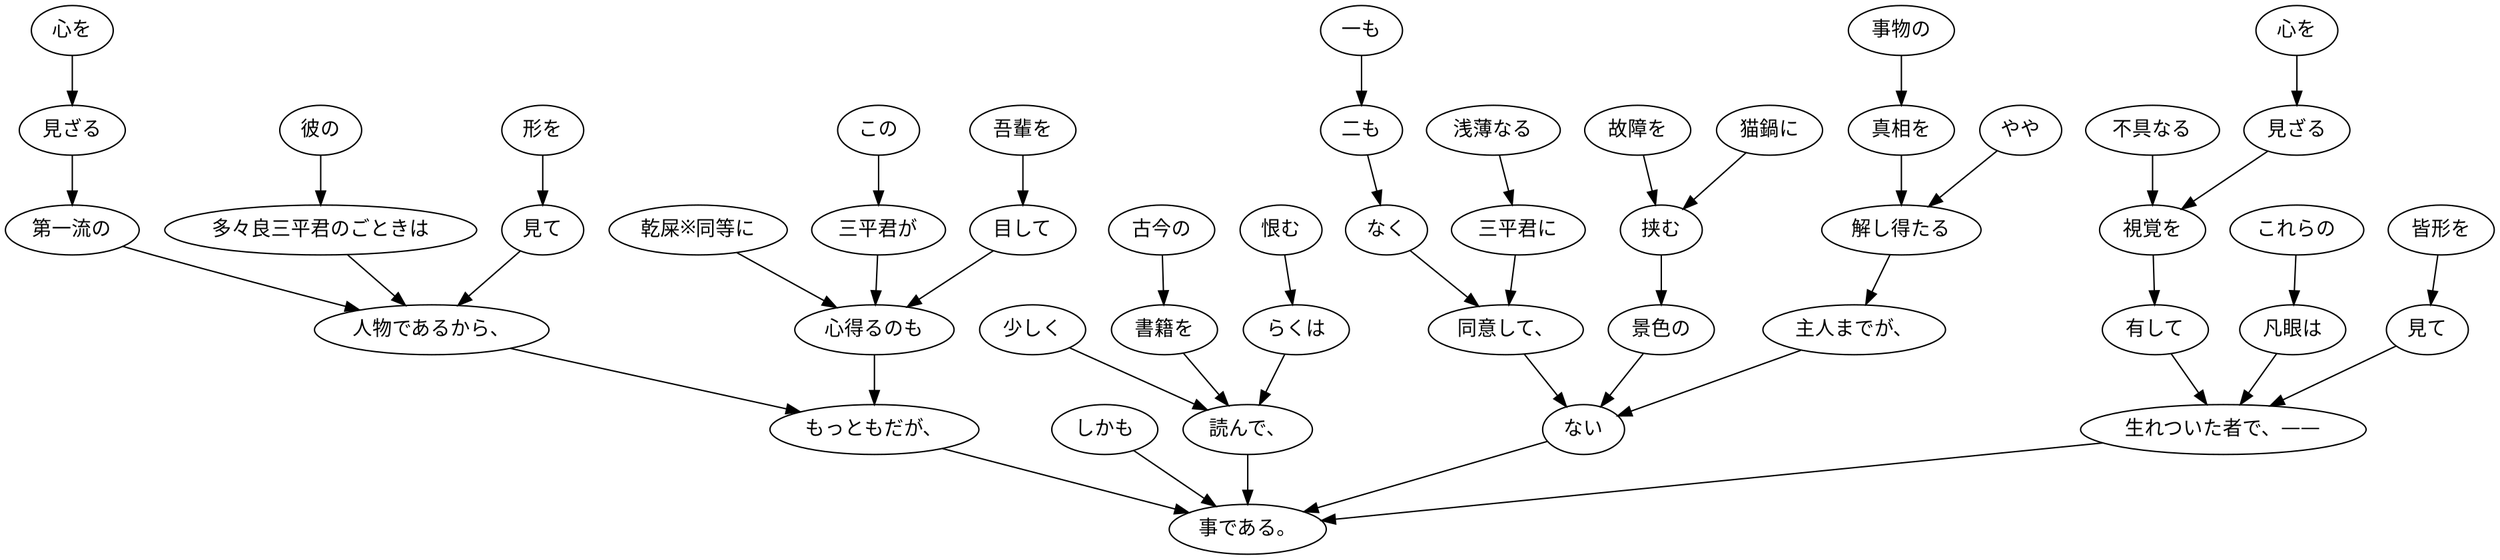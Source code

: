 digraph graph3197 {
	node0 [label="これらの"];
	node1 [label="凡眼は"];
	node2 [label="皆形を"];
	node3 [label="見て"];
	node4 [label="心を"];
	node5 [label="見ざる"];
	node6 [label="不具なる"];
	node7 [label="視覚を"];
	node8 [label="有して"];
	node9 [label="生れついた者で、——"];
	node10 [label="しかも"];
	node11 [label="彼の"];
	node12 [label="多々良三平君のごときは"];
	node13 [label="形を"];
	node14 [label="見て"];
	node15 [label="心を"];
	node16 [label="見ざる"];
	node17 [label="第一流の"];
	node18 [label="人物であるから、"];
	node19 [label="この"];
	node20 [label="三平君が"];
	node21 [label="吾輩を"];
	node22 [label="目して"];
	node23 [label="乾屎※同等に"];
	node24 [label="心得るのも"];
	node25 [label="もっともだが、"];
	node26 [label="恨む"];
	node27 [label="らくは"];
	node28 [label="少しく"];
	node29 [label="古今の"];
	node30 [label="書籍を"];
	node31 [label="読んで、"];
	node32 [label="やや"];
	node33 [label="事物の"];
	node34 [label="真相を"];
	node35 [label="解し得たる"];
	node36 [label="主人までが、"];
	node37 [label="浅薄なる"];
	node38 [label="三平君に"];
	node39 [label="一も"];
	node40 [label="二も"];
	node41 [label="なく"];
	node42 [label="同意して、"];
	node43 [label="猫鍋に"];
	node44 [label="故障を"];
	node45 [label="挟む"];
	node46 [label="景色の"];
	node47 [label="ない"];
	node48 [label="事である。"];
	node0 -> node1;
	node1 -> node9;
	node2 -> node3;
	node3 -> node9;
	node4 -> node5;
	node5 -> node7;
	node6 -> node7;
	node7 -> node8;
	node8 -> node9;
	node9 -> node48;
	node10 -> node48;
	node11 -> node12;
	node12 -> node18;
	node13 -> node14;
	node14 -> node18;
	node15 -> node16;
	node16 -> node17;
	node17 -> node18;
	node18 -> node25;
	node19 -> node20;
	node20 -> node24;
	node21 -> node22;
	node22 -> node24;
	node23 -> node24;
	node24 -> node25;
	node25 -> node48;
	node26 -> node27;
	node27 -> node31;
	node28 -> node31;
	node29 -> node30;
	node30 -> node31;
	node31 -> node48;
	node32 -> node35;
	node33 -> node34;
	node34 -> node35;
	node35 -> node36;
	node36 -> node47;
	node37 -> node38;
	node38 -> node42;
	node39 -> node40;
	node40 -> node41;
	node41 -> node42;
	node42 -> node47;
	node43 -> node45;
	node44 -> node45;
	node45 -> node46;
	node46 -> node47;
	node47 -> node48;
}
